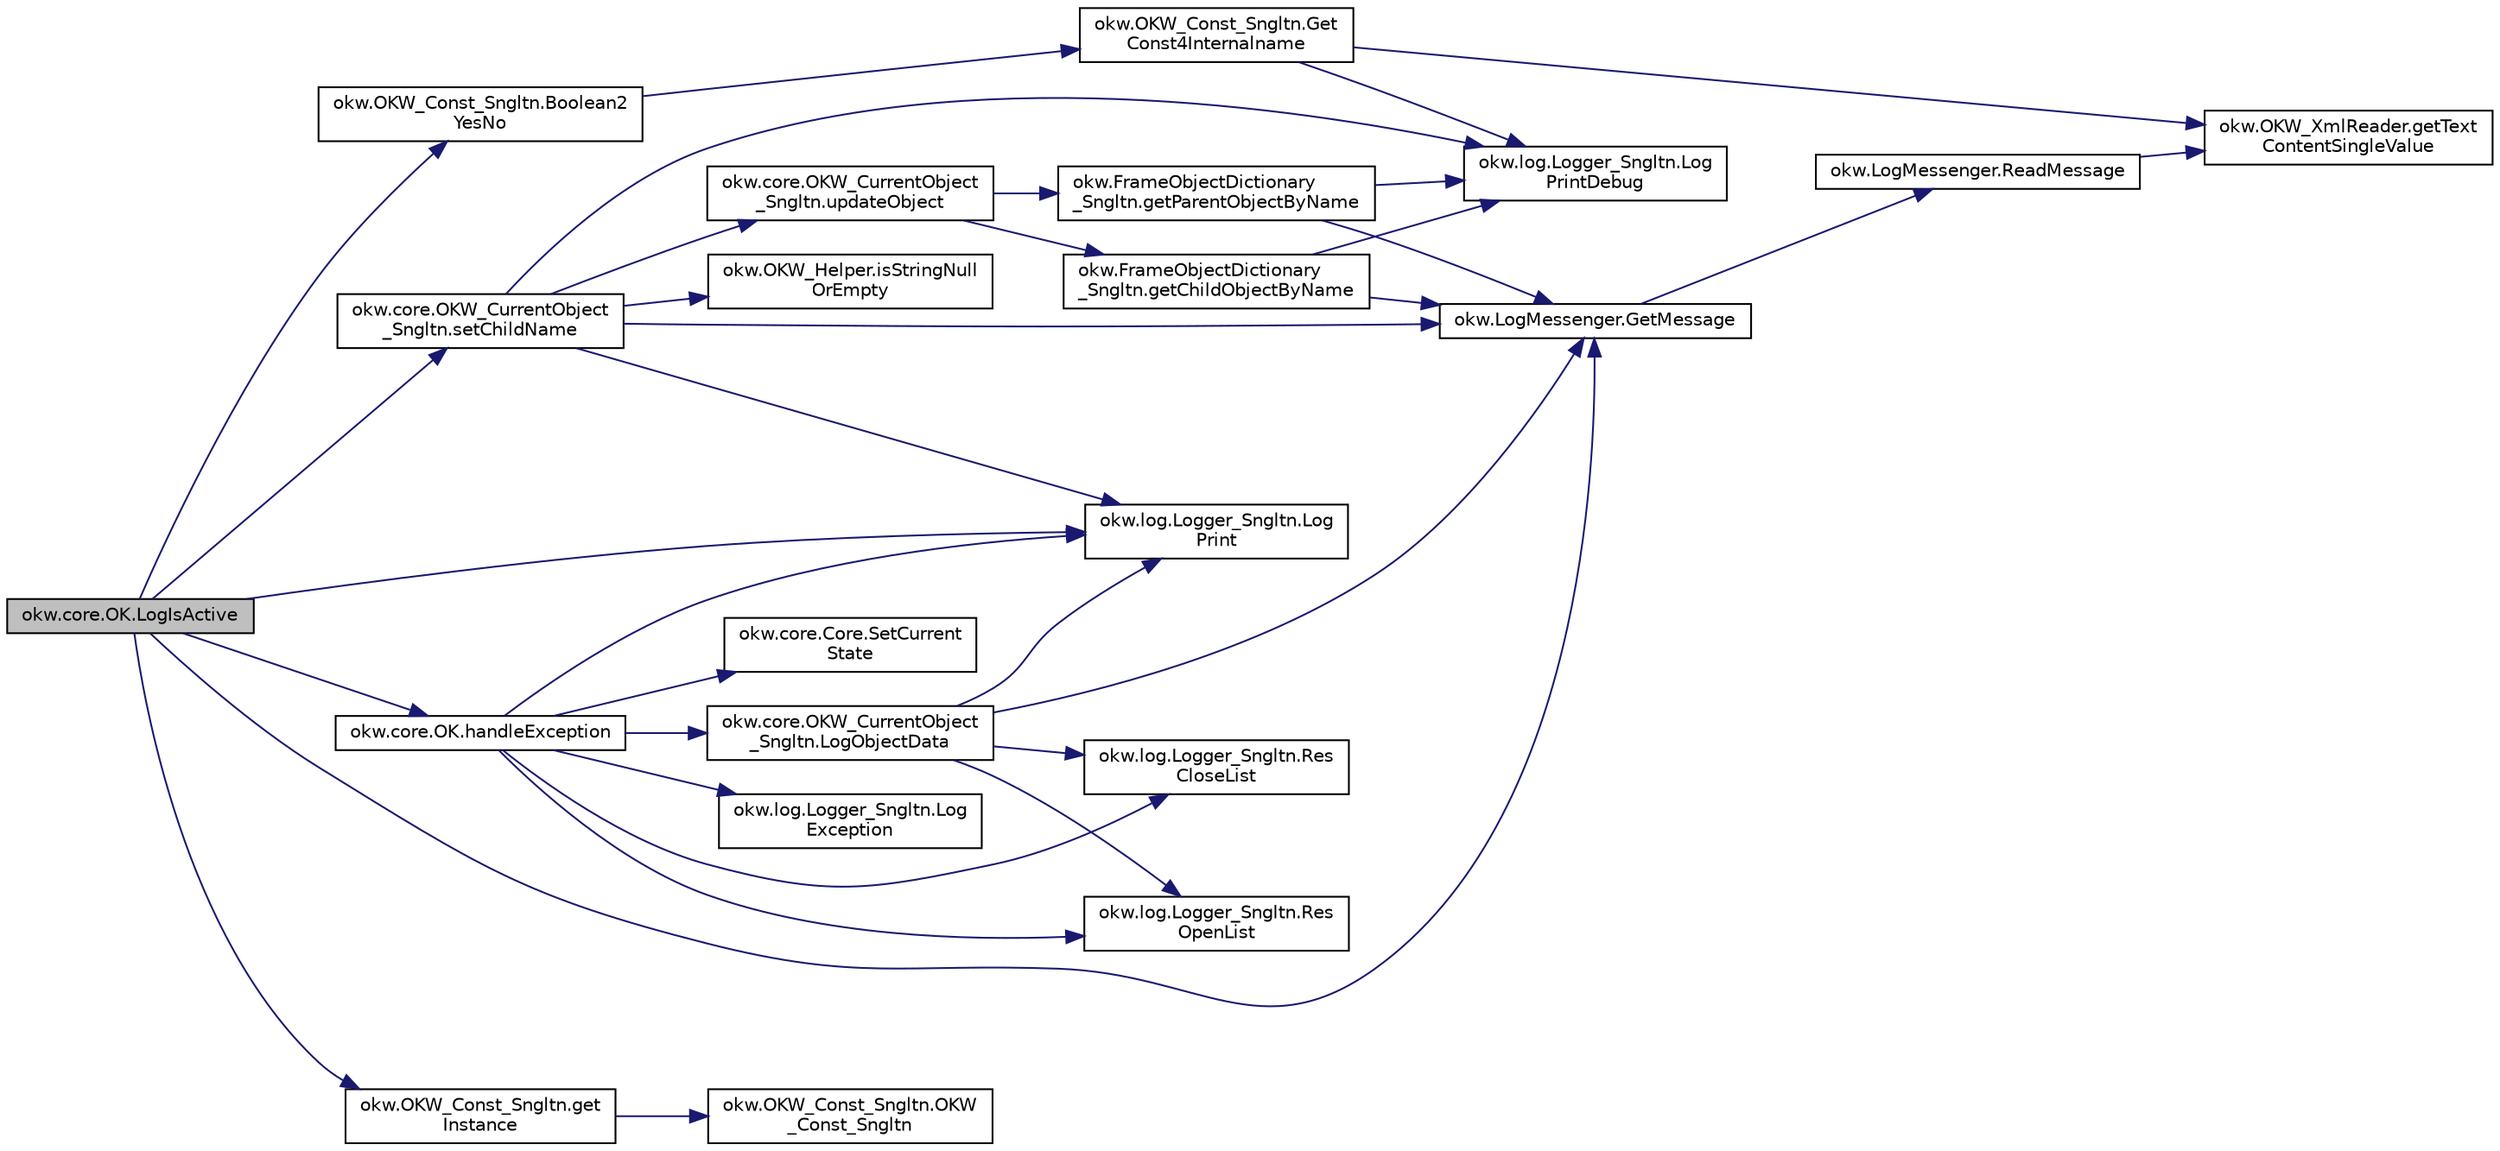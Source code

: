 digraph "okw.core.OK.LogIsActive"
{
 // INTERACTIVE_SVG=YES
 // LATEX_PDF_SIZE
  edge [fontname="Helvetica",fontsize="10",labelfontname="Helvetica",labelfontsize="10"];
  node [fontname="Helvetica",fontsize="10",shape=record];
  rankdir="LR";
  Node229 [label="okw.core.OK.LogIsActive",height=0.2,width=0.4,color="black", fillcolor="grey75", style="filled", fontcolor="black",tooltip="Dokumentiert den Status des gegebenen Objekts."];
  Node229 -> Node230 [color="midnightblue",fontsize="10",style="solid",fontname="Helvetica"];
  Node230 [label="okw.core.OKW_CurrentObject\l_Sngltn.setChildName",height=0.2,width=0.4,color="black", fillcolor="white", style="filled",URL="$classokw_1_1core_1_1_o_k_w___current_object___sngltn.html#a461fa1ff29f4bc4a9798707ea7b71849",tooltip="Setzt das Kindobjekt."];
  Node230 -> Node231 [color="midnightblue",fontsize="10",style="solid",fontname="Helvetica"];
  Node231 [label="okw.log.Logger_Sngltn.Log\lPrintDebug",height=0.2,width=0.4,color="black", fillcolor="white", style="filled",URL="$classokw_1_1log_1_1_logger___sngltn.html#a313f97c79ba4662d9daaf7f537dd02f4",tooltip="Loggt eine Nachricht."];
  Node230 -> Node232 [color="midnightblue",fontsize="10",style="solid",fontname="Helvetica"];
  Node232 [label="okw.LogMessenger.GetMessage",height=0.2,width=0.4,color="black", fillcolor="white", style="filled",URL="$classokw_1_1_log_messenger.html#af225d1f037d47b3b085175c09d78bdd2",tooltip="Holt die Log-Meldung für MethodeNmae/Textkey ohne weitere Parameter."];
  Node232 -> Node233 [color="midnightblue",fontsize="10",style="solid",fontname="Helvetica"];
  Node233 [label="okw.LogMessenger.ReadMessage",height=0.2,width=0.4,color="black", fillcolor="white", style="filled",URL="$classokw_1_1_log_messenger.html#a530cd6ab82ec82a04206a2e976ec06e3",tooltip="Interne Kernfunktion holt die Log-Meldung mit Platzhaltern aus der XML-Datei."];
  Node233 -> Node234 [color="midnightblue",fontsize="10",style="solid",fontname="Helvetica"];
  Node234 [label="okw.OKW_XmlReader.getText\lContentSingleValue",height=0.2,width=0.4,color="black", fillcolor="white", style="filled",URL="$classokw_1_1_o_k_w___xml_reader.html#ab920b5335a2e1429c14cc5f8e79f39eb",tooltip="Lies den TextContent eines Tag."];
  Node230 -> Node235 [color="midnightblue",fontsize="10",style="solid",fontname="Helvetica"];
  Node235 [label="okw.OKW_Helper.isStringNull\lOrEmpty",height=0.2,width=0.4,color="black", fillcolor="white", style="filled",URL="$classokw_1_1_o_k_w___helper.html#a3a7ba0f42b29adf70574830688e72e4a",tooltip="Prüft ob der gegeben String fpsStrin null oder leer (\"\") ist."];
  Node230 -> Node236 [color="midnightblue",fontsize="10",style="solid",fontname="Helvetica"];
  Node236 [label="okw.log.Logger_Sngltn.Log\lPrint",height=0.2,width=0.4,color="black", fillcolor="white", style="filled",URL="$classokw_1_1log_1_1_logger___sngltn.html#a8ebceaddd6cc6963ddb8e08c72ea808c",tooltip="LogPrint Function: Prints the values of expressions to the results file."];
  Node230 -> Node237 [color="midnightblue",fontsize="10",style="solid",fontname="Helvetica"];
  Node237 [label="okw.core.OKW_CurrentObject\l_Sngltn.updateObject",height=0.2,width=0.4,color="black", fillcolor="white", style="filled",URL="$classokw_1_1core_1_1_o_k_w___current_object___sngltn.html#a51204f2563ba8defb737da6653705819",tooltip="Methode aktualisert zwei Werte:"];
  Node237 -> Node238 [color="midnightblue",fontsize="10",style="solid",fontname="Helvetica"];
  Node238 [label="okw.FrameObjectDictionary\l_Sngltn.getParentObjectByName",height=0.2,width=0.4,color="black", fillcolor="white", style="filled",URL="$classokw_1_1_frame_object_dictionary___sngltn.html#aeec07d71cbebe71ec3ec4d27e86d6c5c",tooltip="Die Methode liefert das Frame-Object des gegebenen FN eines Fensterobjektes zurück."];
  Node238 -> Node231 [color="midnightblue",fontsize="10",style="solid",fontname="Helvetica"];
  Node238 -> Node232 [color="midnightblue",fontsize="10",style="solid",fontname="Helvetica"];
  Node237 -> Node239 [color="midnightblue",fontsize="10",style="solid",fontname="Helvetica"];
  Node239 [label="okw.FrameObjectDictionary\l_Sngltn.getChildObjectByName",height=0.2,width=0.4,color="black", fillcolor="white", style="filled",URL="$classokw_1_1_frame_object_dictionary___sngltn.html#a0a71734828093357dfc88b5fa242e361",tooltip="Die Methode liefert das Objekt des gegebenen Kindobjekttests zurück."];
  Node239 -> Node231 [color="midnightblue",fontsize="10",style="solid",fontname="Helvetica"];
  Node239 -> Node232 [color="midnightblue",fontsize="10",style="solid",fontname="Helvetica"];
  Node229 -> Node240 [color="midnightblue",fontsize="10",style="solid",fontname="Helvetica"];
  Node240 [label="okw.OKW_Const_Sngltn.get\lInstance",height=0.2,width=0.4,color="black", fillcolor="white", style="filled",URL="$classokw_1_1_o_k_w___const___sngltn.html#afdb8f095b58cbd870dbb8eb353e3b0bf",tooltip="Holt die einzige Instanz dieser Klasse."];
  Node240 -> Node241 [color="midnightblue",fontsize="10",style="solid",fontname="Helvetica"];
  Node241 [label="okw.OKW_Const_Sngltn.OKW\l_Const_Sngltn",height=0.2,width=0.4,color="black", fillcolor="white", style="filled",URL="$classokw_1_1_o_k_w___const___sngltn.html#a8404c43fc549df30d37c369c7d6e89ae",tooltip="Privater Konstruktor ohne Parameter im Entwurfsmuster Singelton initialisiert die Klasse OKW_Const."];
  Node229 -> Node242 [color="midnightblue",fontsize="10",style="solid",fontname="Helvetica"];
  Node242 [label="okw.OKW_Const_Sngltn.Boolean2\lYesNo",height=0.2,width=0.4,color="black", fillcolor="white", style="filled",URL="$classokw_1_1_o_k_w___const___sngltn.html#afc1c3325b8bede60aa50b1d5ebfdddf1",tooltip="Konvertiert WAHR/FALSCH (true/false) sprachabhängig nach \"Ja\"/\"Nein\" (Yes/No)"];
  Node242 -> Node243 [color="midnightblue",fontsize="10",style="solid",fontname="Helvetica"];
  Node243 [label="okw.OKW_Const_Sngltn.Get\lConst4Internalname",height=0.2,width=0.4,color="black", fillcolor="white", style="filled",URL="$classokw_1_1_o_k_w___const___sngltn.html#a51cde06bf07e855ba4d69ff36b9a27f7",tooltip="Methode ermittelt für Internalname und der aktuell eingestellten Sprache den Wert für Const."];
  Node243 -> Node231 [color="midnightblue",fontsize="10",style="solid",fontname="Helvetica"];
  Node243 -> Node234 [color="midnightblue",fontsize="10",style="solid",fontname="Helvetica"];
  Node229 -> Node232 [color="midnightblue",fontsize="10",style="solid",fontname="Helvetica"];
  Node229 -> Node236 [color="midnightblue",fontsize="10",style="solid",fontname="Helvetica"];
  Node229 -> Node244 [color="midnightblue",fontsize="10",style="solid",fontname="Helvetica"];
  Node244 [label="okw.core.OK.handleException",height=0.2,width=0.4,color="black", fillcolor="white", style="filled",URL="$classokw_1_1core_1_1_o_k.html#a5a6db6a457bcb71c893f5d4eb615b2b7",tooltip="Zentrale Exception-Behandlung."];
  Node244 -> Node236 [color="midnightblue",fontsize="10",style="solid",fontname="Helvetica"];
  Node244 -> Node245 [color="midnightblue",fontsize="10",style="solid",fontname="Helvetica"];
  Node245 [label="okw.log.Logger_Sngltn.Log\lException",height=0.2,width=0.4,color="black", fillcolor="white", style="filled",URL="$classokw_1_1log_1_1_logger___sngltn.html#aa29d396a2b9df1ac57079d777c548181",tooltip="LogException Function: Logs a Script Exception to the results file."];
  Node244 -> Node246 [color="midnightblue",fontsize="10",style="solid",fontname="Helvetica"];
  Node246 [label="okw.log.Logger_Sngltn.Res\lOpenList",height=0.2,width=0.4,color="black", fillcolor="white", style="filled",URL="$classokw_1_1log_1_1_logger___sngltn.html#ab4fc711bb4c754f251372ff3b14ab9c9",tooltip="Creates a new hierarchical level in the results file."];
  Node244 -> Node247 [color="midnightblue",fontsize="10",style="solid",fontname="Helvetica"];
  Node247 [label="okw.log.Logger_Sngltn.Res\lCloseList",height=0.2,width=0.4,color="black", fillcolor="white", style="filled",URL="$classokw_1_1log_1_1_logger___sngltn.html#a9b54104f7e0b4c0a473877b19dfaed56",tooltip="Closes a hierarchical level in the results file that was opened with ResOpenList."];
  Node244 -> Node248 [color="midnightblue",fontsize="10",style="solid",fontname="Helvetica"];
  Node248 [label="okw.core.OKW_CurrentObject\l_Sngltn.LogObjectData",height=0.2,width=0.4,color="black", fillcolor="white", style="filled",URL="$classokw_1_1core_1_1_o_k_w___current_object___sngltn.html#a01b48f2c86a2f91909143ee9063dfd86",tooltip="Methode gibt alle wichtigen Informationen zum aktuellen Objekt aus."];
  Node248 -> Node246 [color="midnightblue",fontsize="10",style="solid",fontname="Helvetica"];
  Node248 -> Node236 [color="midnightblue",fontsize="10",style="solid",fontname="Helvetica"];
  Node248 -> Node232 [color="midnightblue",fontsize="10",style="solid",fontname="Helvetica"];
  Node248 -> Node247 [color="midnightblue",fontsize="10",style="solid",fontname="Helvetica"];
  Node244 -> Node249 [color="midnightblue",fontsize="10",style="solid",fontname="Helvetica"];
  Node249 [label="okw.core.Core.SetCurrent\lState",height=0.2,width=0.4,color="black", fillcolor="white", style="filled",URL="$classokw_1_1core_1_1_core.html#aafe6e3d88e810dabf350b37058d4af97",tooltip="Setter zum Setzen des aktuellen Zustandes."];
}
